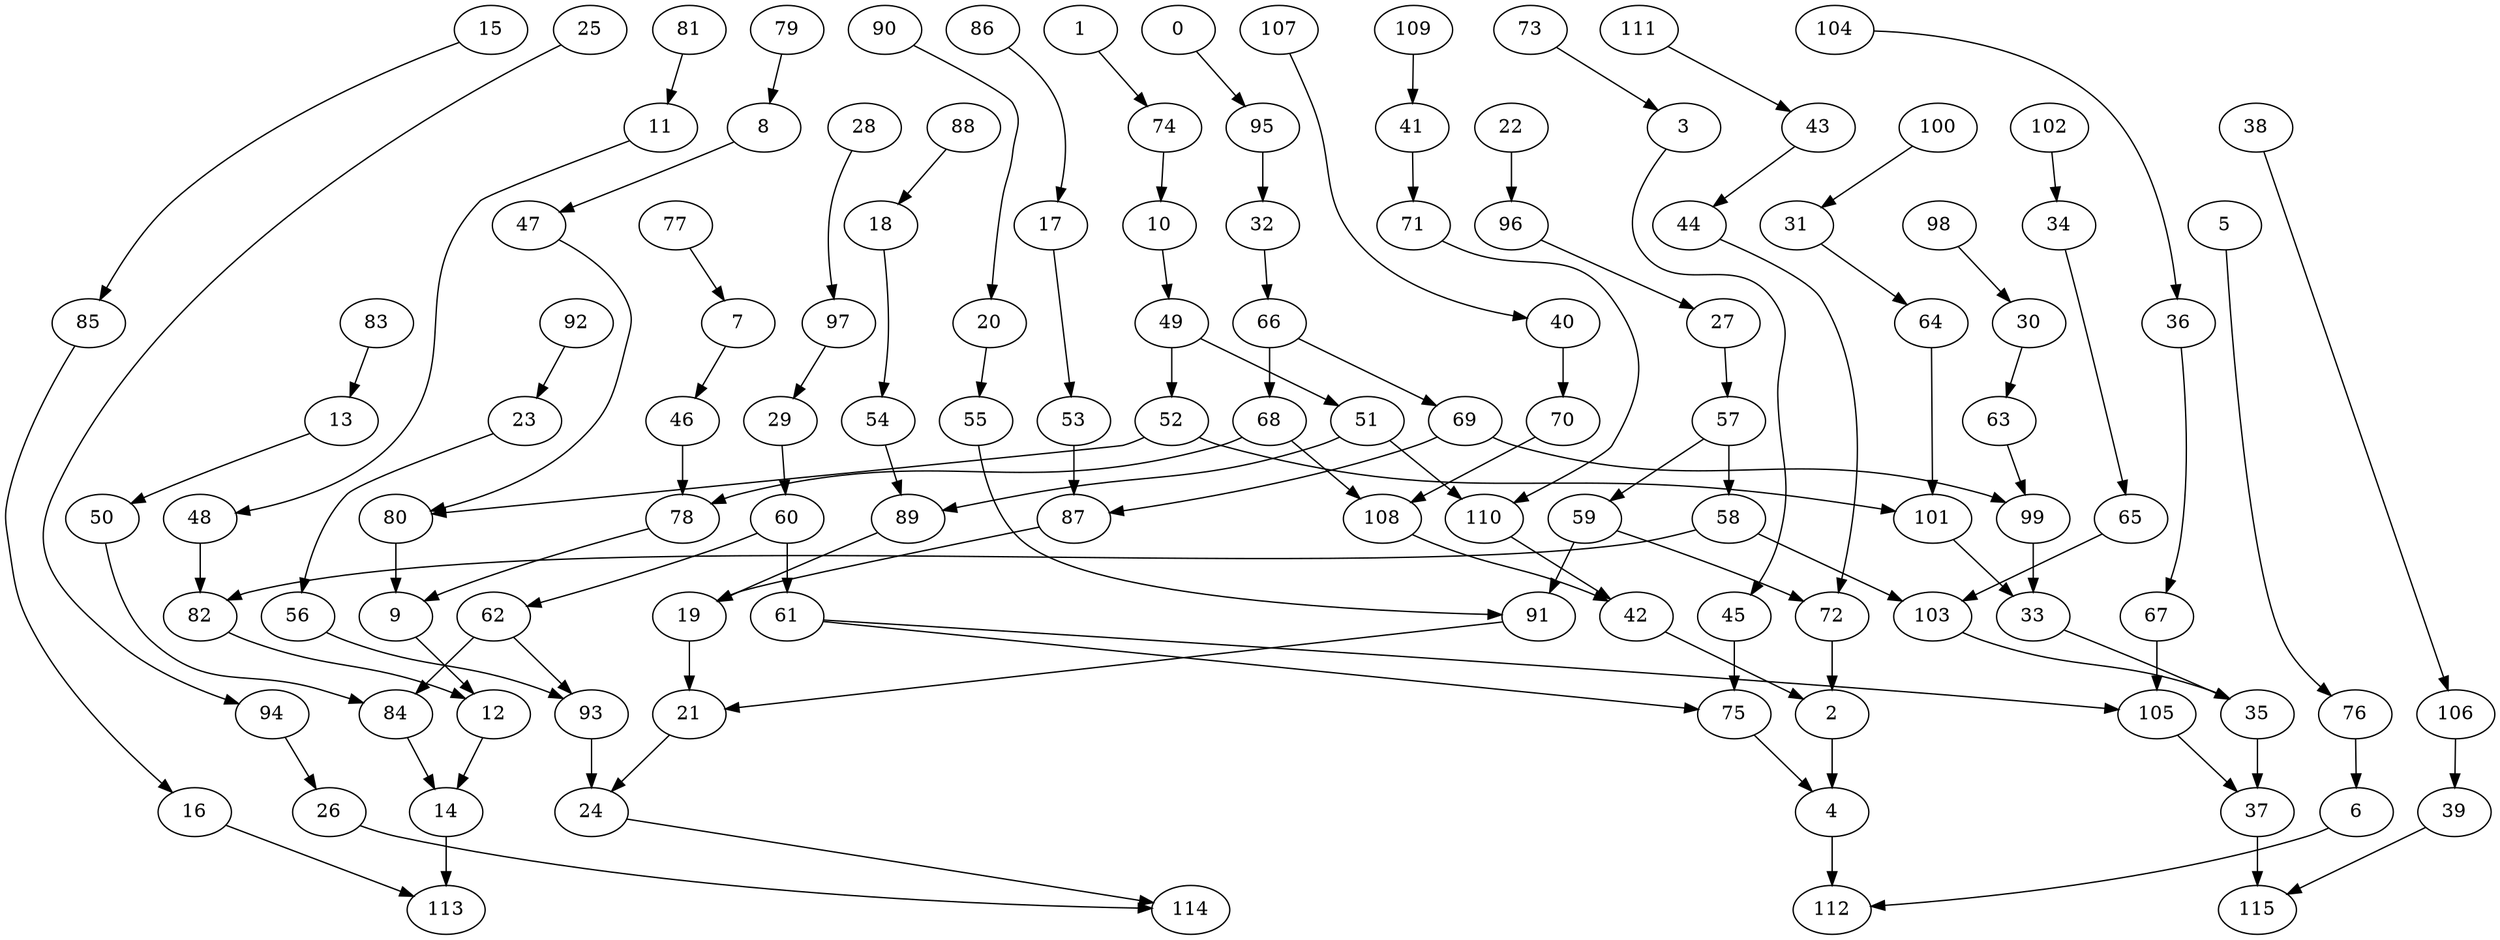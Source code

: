 digraph g {
0;
1;
2;
3;
4;
5;
6;
7;
8;
9;
10;
11;
12;
13;
14;
15;
16;
17;
18;
19;
20;
21;
22;
23;
24;
25;
26;
27;
28;
29;
30;
31;
32;
33;
34;
35;
36;
37;
38;
39;
40;
41;
42;
43;
44;
45;
46;
47;
48;
49;
50;
51;
52;
53;
54;
55;
56;
57;
58;
59;
60;
61;
62;
63;
64;
65;
66;
67;
68;
69;
70;
71;
72;
73;
74;
75;
76;
77;
78;
79;
80;
81;
82;
83;
84;
85;
86;
87;
88;
89;
90;
91;
92;
93;
94;
95;
96;
97;
98;
99;
100;
101;
102;
103;
104;
105;
106;
107;
108;
109;
110;
111;
112;
113;
114;
115;
0 -> 95 [weight=0];
1 -> 74 [weight=0];
2 -> 4 [weight=1];
3 -> 45 [weight=0];
4 -> 112 [weight=1];
5 -> 76 [weight=0];
6 -> 112 [weight=0];
7 -> 46 [weight=0];
8 -> 47 [weight=0];
9 -> 12 [weight=1];
10 -> 49 [weight=0];
11 -> 48 [weight=0];
12 -> 14 [weight=0];
13 -> 50 [weight=0];
14 -> 113 [weight=1];
15 -> 85 [weight=0];
16 -> 113 [weight=0];
17 -> 53 [weight=0];
18 -> 54 [weight=0];
19 -> 21 [weight=1];
20 -> 55 [weight=0];
21 -> 24 [weight=1];
22 -> 96 [weight=1];
23 -> 56 [weight=0];
24 -> 114 [weight=0];
25 -> 94 [weight=0];
26 -> 114 [weight=0];
27 -> 57 [weight=0];
28 -> 97 [weight=0];
29 -> 60 [weight=0];
30 -> 63 [weight=0];
31 -> 64 [weight=0];
32 -> 66 [weight=0];
33 -> 35 [weight=0];
34 -> 65 [weight=0];
35 -> 37 [weight=3];
36 -> 67 [weight=0];
37 -> 115 [weight=1];
38 -> 106 [weight=0];
39 -> 115 [weight=0];
40 -> 70 [weight=1];
41 -> 71 [weight=0];
42 -> 2 [weight=1];
43 -> 44 [weight=0];
44 -> 72 [weight=0];
45 -> 75 [weight=2];
46 -> 78 [weight=2];
47 -> 80 [weight=0];
48 -> 82 [weight=3];
49 -> 51 [weight=1];
49 -> 52 [weight=1];
50 -> 84 [weight=0];
51 -> 110 [weight=0];
51 -> 89 [weight=1];
52 -> 101 [weight=0];
52 -> 80 [weight=0];
53 -> 87 [weight=1];
54 -> 89 [weight=1];
55 -> 91 [weight=0];
56 -> 93 [weight=0];
57 -> 59 [weight=0];
57 -> 58 [weight=1];
58 -> 103 [weight=1];
58 -> 82 [weight=0];
59 -> 72 [weight=0];
59 -> 91 [weight=3];
60 -> 61 [weight=1];
60 -> 62 [weight=0];
61 -> 105 [weight=0];
61 -> 75 [weight=0];
62 -> 84 [weight=3];
62 -> 93 [weight=2];
63 -> 99 [weight=0];
64 -> 101 [weight=0];
65 -> 103 [weight=1];
66 -> 68 [weight=3];
66 -> 69 [weight=2];
67 -> 105 [weight=1];
68 -> 108 [weight=0];
68 -> 78 [weight=1];
69 -> 99 [weight=1];
69 -> 87 [weight=0];
70 -> 108 [weight=1];
71 -> 110 [weight=0];
72 -> 2 [weight=0];
73 -> 3 [weight=0];
74 -> 10 [weight=0];
75 -> 4 [weight=0];
76 -> 6 [weight=0];
77 -> 7 [weight=0];
78 -> 9 [weight=0];
79 -> 8 [weight=0];
80 -> 9 [weight=1];
81 -> 11 [weight=0];
82 -> 12 [weight=0];
83 -> 13 [weight=0];
84 -> 14 [weight=0];
85 -> 16 [weight=0];
86 -> 17 [weight=0];
87 -> 19 [weight=0];
88 -> 18 [weight=0];
89 -> 19 [weight=0];
90 -> 20 [weight=0];
91 -> 21 [weight=0];
92 -> 23 [weight=0];
93 -> 24 [weight=2];
94 -> 26 [weight=0];
95 -> 32 [weight=1];
96 -> 27 [weight=0];
97 -> 29 [weight=0];
98 -> 30 [weight=0];
99 -> 33 [weight=3];
100 -> 31 [weight=0];
101 -> 33 [weight=1];
102 -> 34 [weight=0];
103 -> 35 [weight=0];
104 -> 36 [weight=0];
105 -> 37 [weight=0];
106 -> 39 [weight=0];
107 -> 40 [weight=0];
108 -> 42 [weight=0];
109 -> 41 [weight=0];
110 -> 42 [weight=2];
111 -> 43 [weight=0];
}
